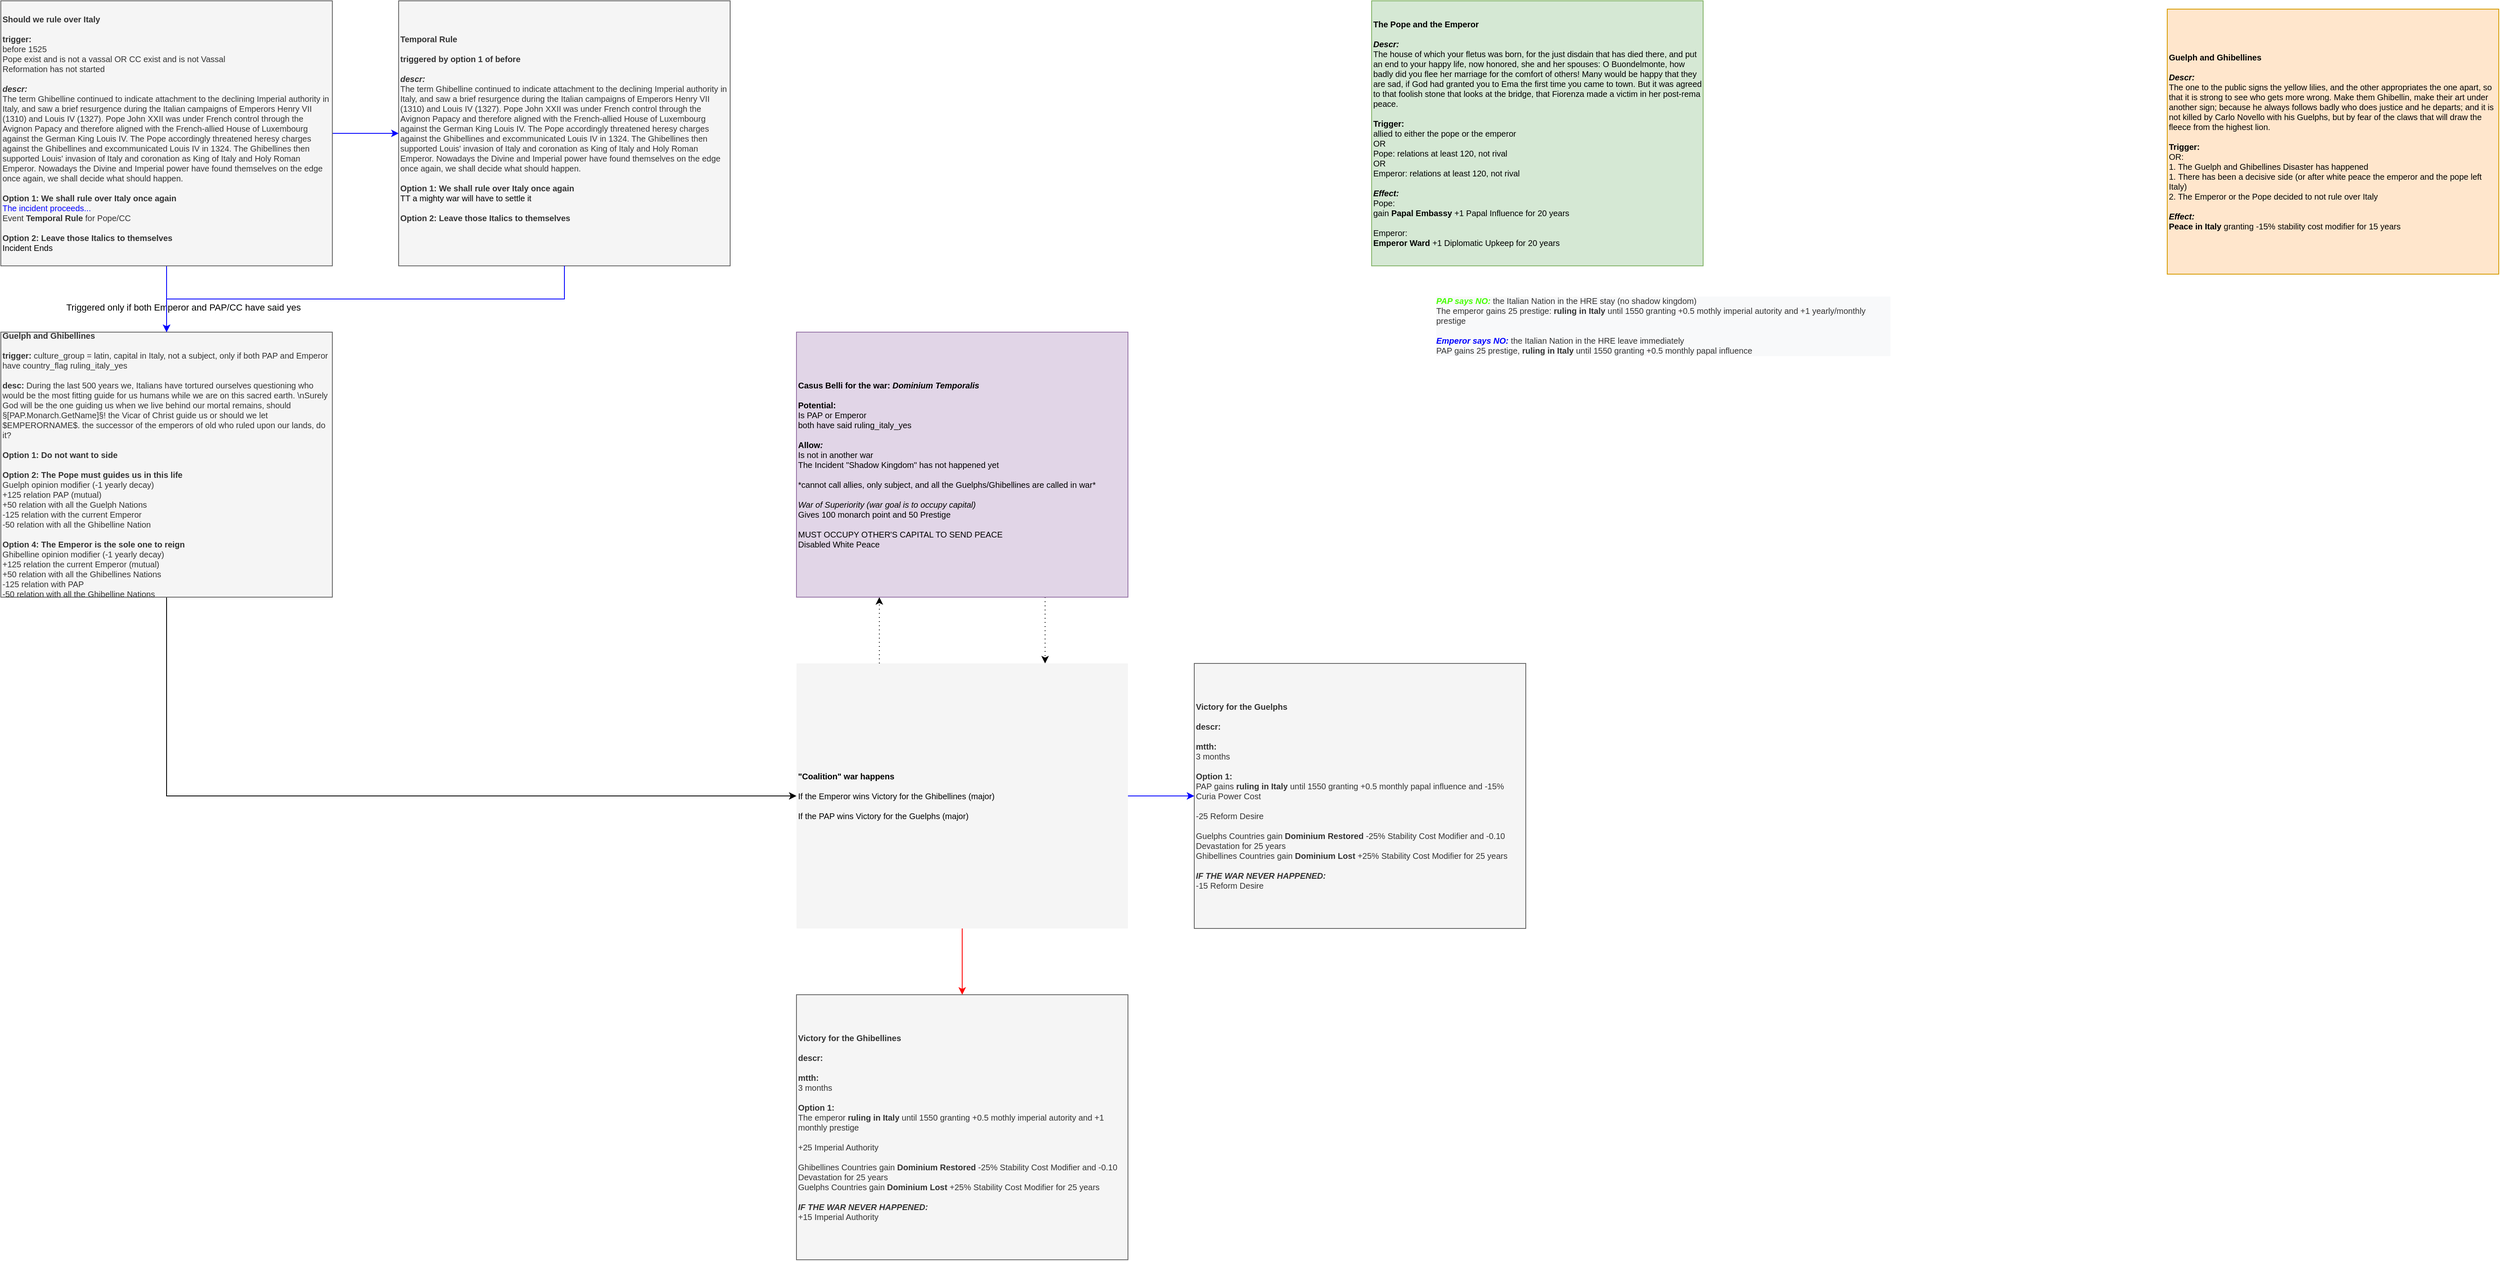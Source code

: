 <mxfile version="14.6.13" type="device"><diagram id="GiCRdOZstD21fFEkXeQj" name="Page-1"><mxGraphModel dx="1299" dy="470" grid="1" gridSize="10" guides="1" tooltips="1" connect="1" arrows="1" fold="1" page="1" pageScale="1" pageWidth="827" pageHeight="1169" math="0" shadow="0"><root><mxCell id="0"/><mxCell id="1" parent="0"/><mxCell id="Ac8Ay_xfms_fXiifTpjH-22" style="edgeStyle=orthogonalEdgeStyle;rounded=0;orthogonalLoop=1;jettySize=auto;html=1;exitX=0.5;exitY=1;exitDx=0;exitDy=0;entryX=0;entryY=0.5;entryDx=0;entryDy=0;" parent="1" source="Ac8Ay_xfms_fXiifTpjH-3" target="Ac8Ay_xfms_fXiifTpjH-18" edge="1"><mxGeometry relative="1" as="geometry"/></mxCell><mxCell id="Ac8Ay_xfms_fXiifTpjH-3" value="&lt;div style=&quot;font-size: 10px&quot; align=&quot;left&quot;&gt;&lt;b style=&quot;font-size: 10px&quot;&gt;Guelph and Ghibellines&lt;/b&gt;&lt;/div&gt;&lt;div style=&quot;font-size: 10px&quot; align=&quot;left&quot;&gt;&lt;br style=&quot;font-size: 10px&quot;&gt;&lt;/div&gt;&lt;div style=&quot;font-size: 10px&quot; align=&quot;left&quot;&gt;&lt;b style=&quot;font-size: 10px&quot;&gt;trigger:&lt;/b&gt;&amp;nbsp;culture_group = latin, capital in Italy, not a subject, only if both PAP and Emperor have country_flag&amp;nbsp;ruling_italy_yes&lt;/div&gt;&lt;div style=&quot;font-size: 10px&quot; align=&quot;left&quot;&gt;&lt;br style=&quot;font-size: 10px&quot;&gt;&lt;/div&gt;&lt;div style=&quot;font-size: 10px&quot; align=&quot;left&quot;&gt;&lt;b style=&quot;font-size: 10px&quot;&gt;desc:&lt;/b&gt;&amp;nbsp;During the last 500 years we, Italians have tortured ourselves questioning who would be the most fitting guide for us humans while we are on this sacred earth. \nSurely God will be the one guiding us when we live behind our mortal remains, should §[PAP.Monarch.GetName]§! the Vicar of Christ guide us or should we let $EMPERORNAME$. the successor of the emperors of old who ruled upon our lands, do it?&lt;/div&gt;&lt;div style=&quot;font-size: 10px&quot; align=&quot;left&quot;&gt;&lt;br style=&quot;font-size: 10px&quot;&gt;&lt;/div&gt;&lt;div style=&quot;font-size: 10px&quot; align=&quot;left&quot;&gt;&lt;b style=&quot;font-size: 10px&quot;&gt;Option 1: Do not want to side&lt;/b&gt;&lt;/div&gt;&lt;div style=&quot;font-size: 10px&quot; align=&quot;left&quot;&gt;&lt;br style=&quot;font-size: 10px&quot;&gt;&lt;/div&gt;&lt;div style=&quot;font-size: 10px&quot; align=&quot;left&quot;&gt;&lt;font style=&quot;font-size: 10px&quot;&gt;&lt;font style=&quot;font-size: 10px&quot;&gt;&lt;b style=&quot;font-size: 10px&quot;&gt;&lt;span style=&quot;font-size: 10px&quot;&gt;Option 2: The Pope must guides us in this life&lt;/span&gt;&lt;/b&gt;&lt;/font&gt;&lt;/font&gt;&lt;/div&gt;&lt;div style=&quot;font-size: 10px&quot; align=&quot;left&quot;&gt;&lt;span&gt;Guelph opinion modifier&lt;/span&gt;&lt;span&gt;&amp;nbsp;&lt;/span&gt;&lt;span&gt;(-1 yearly decay)&lt;/span&gt;&lt;br&gt;&lt;/div&gt;&lt;div style=&quot;font-size: 10px&quot; align=&quot;left&quot;&gt;&lt;div align=&quot;left&quot; style=&quot;font-size: 10px&quot;&gt;&lt;div align=&quot;left&quot;&gt;&lt;div align=&quot;left&quot;&gt;+125 relation PAP (mutual)&lt;/div&gt;&lt;div align=&quot;left&quot;&gt;+50 relation with all the Guelph Nations&lt;/div&gt;&lt;div align=&quot;left&quot;&gt;&lt;span&gt;-125 relation with the current Emperor&lt;/span&gt;&lt;br&gt;&lt;/div&gt;&lt;/div&gt;&lt;div align=&quot;left&quot;&gt;-50 relation with all the Ghibelline Nation&lt;/div&gt;&lt;div align=&quot;left&quot;&gt;&lt;br&gt;&lt;/div&gt;&lt;/div&gt;&lt;/div&gt;&lt;div style=&quot;font-size: 10px&quot; align=&quot;left&quot;&gt;&lt;div align=&quot;left&quot; style=&quot;font-size: 10px&quot;&gt;&lt;b style=&quot;font-size: 10px&quot;&gt;Option 4: The Emperor is the sole one to reign&lt;/b&gt;&lt;br style=&quot;font-size: 10px&quot;&gt;&lt;/div&gt;&lt;div align=&quot;left&quot; style=&quot;font-size: 10px&quot;&gt;&lt;div align=&quot;left&quot; style=&quot;font-size: 10px&quot;&gt;&lt;div align=&quot;left&quot;&gt;&lt;div align=&quot;left&quot;&gt;&lt;span&gt;Ghibelline opinion modifier (-1 yearly decay)&lt;/span&gt;&lt;br&gt;&lt;/div&gt;&lt;div align=&quot;left&quot;&gt;+125 relation the current Emperor (mutual)&lt;/div&gt;&lt;div align=&quot;left&quot;&gt;+50 relation with all the Ghibellines Nations&lt;/div&gt;&lt;div align=&quot;left&quot;&gt;&lt;span&gt;-125 relation with PAP&lt;/span&gt;&lt;br&gt;&lt;/div&gt;&lt;/div&gt;&lt;div align=&quot;left&quot;&gt;-50 relation with all the Ghibelline Nations&lt;/div&gt;&lt;/div&gt;&lt;/div&gt;&lt;/div&gt;" style="rounded=0;whiteSpace=wrap;html=1;align=left;fontSize=10;fillColor=#f5f5f5;strokeColor=#666666;fontColor=#333333;" parent="1" vertex="1"><mxGeometry y="400" width="400" height="320" as="geometry"/></mxCell><mxCell id="5OZqyBcgOSqMXqqyXtbo-2" style="edgeStyle=orthogonalEdgeStyle;rounded=0;orthogonalLoop=1;jettySize=auto;html=1;exitX=0.5;exitY=1;exitDx=0;exitDy=0;strokeColor=#0000FF;" edge="1" parent="1" source="Ac8Ay_xfms_fXiifTpjH-7" target="Ac8Ay_xfms_fXiifTpjH-3"><mxGeometry relative="1" as="geometry"/></mxCell><mxCell id="5OZqyBcgOSqMXqqyXtbo-5" value="Triggered only if both Emperor and PAP/CC have said yes" style="edgeLabel;html=1;align=center;verticalAlign=middle;resizable=0;points=[];" vertex="1" connectable="0" parent="5OZqyBcgOSqMXqqyXtbo-2"><mxGeometry x="-0.225" y="2" relative="1" as="geometry"><mxPoint x="18" y="19" as="offset"/></mxGeometry></mxCell><mxCell id="5OZqyBcgOSqMXqqyXtbo-10" style="edgeStyle=orthogonalEdgeStyle;rounded=0;orthogonalLoop=1;jettySize=auto;html=1;exitX=1;exitY=0.5;exitDx=0;exitDy=0;strokeColor=#0000FF;" edge="1" parent="1" source="Ac8Ay_xfms_fXiifTpjH-7" target="5OZqyBcgOSqMXqqyXtbo-6"><mxGeometry relative="1" as="geometry"/></mxCell><mxCell id="Ac8Ay_xfms_fXiifTpjH-7" value="&lt;div style=&quot;font-size: 10px&quot; align=&quot;left&quot;&gt;&lt;b style=&quot;font-size: 10px&quot;&gt;Should we rule over Italy&lt;/b&gt;&lt;/div&gt;&lt;div style=&quot;font-size: 10px&quot; align=&quot;left&quot;&gt;&lt;br style=&quot;font-size: 10px&quot;&gt;&lt;/div&gt;&lt;div style=&quot;font-size: 10px&quot; align=&quot;left&quot;&gt;&lt;b style=&quot;font-size: 10px&quot;&gt;trigger:&lt;/b&gt;&lt;/div&gt;&lt;div style=&quot;font-size: 10px&quot; align=&quot;left&quot;&gt;before 1525&lt;/div&gt;&lt;div style=&quot;font-size: 10px&quot; align=&quot;left&quot;&gt;Pope exist and is not a vassal OR CC exist and is not Vassal&lt;/div&gt;&lt;div style=&quot;font-size: 10px&quot; align=&quot;left&quot;&gt;Reformation has not started&lt;/div&gt;&lt;div align=&quot;left&quot; style=&quot;font-size: 10px&quot;&gt;&lt;br style=&quot;font-size: 10px&quot;&gt;&lt;/div&gt;&lt;div align=&quot;left&quot; style=&quot;font-size: 10px&quot;&gt;&lt;b style=&quot;font-size: 10px&quot;&gt;&lt;i style=&quot;font-size: 10px&quot;&gt;descr:&lt;/i&gt;&lt;/b&gt;&lt;/div&gt;&lt;div align=&quot;left&quot; style=&quot;font-size: 10px&quot;&gt;&lt;div align=&quot;left&quot; style=&quot;font-size: 10px&quot;&gt;The term Ghibelline continued to indicate attachment to the declining Imperial authority in Italy, and saw a brief resurgence during the Italian campaigns of Emperors Henry VII (1310) and Louis IV (1327).&amp;nbsp;&lt;span style=&quot;font-size: 10px&quot;&gt;Pope John XXII was under French control through the Avignon Papacy and therefore aligned with the French-allied House of Luxembourg against the German King Louis IV. The Pope accordingly threatened heresy charges against the Ghibellines and excommunicated Louis IV in 1324. The Ghibellines then supported Louis' invasion of Italy and coronation as King of Italy and Holy Roman Emperor. Nowadays the Divine and Imperial power have found themselves on the edge once again, we shall decide what should happen.&lt;/span&gt;&lt;/div&gt;&lt;/div&gt;&lt;div align=&quot;left&quot; style=&quot;font-size: 10px&quot;&gt;&lt;br style=&quot;font-size: 10px&quot;&gt;&lt;/div&gt;&lt;div style=&quot;font-size: 10px&quot; align=&quot;left&quot;&gt;&lt;/div&gt;&lt;b style=&quot;font-size: 10px&quot;&gt;Option 1: We shall rule over Italy once again&lt;/b&gt;&lt;br style=&quot;font-size: 10px&quot;&gt;&lt;div style=&quot;font-size: 10px&quot; align=&quot;left&quot;&gt;&lt;font color=&quot;#0000ff&quot;&gt;The incident proceeds...&lt;/font&gt;&lt;/div&gt;&lt;div style=&quot;font-size: 10px&quot; align=&quot;left&quot;&gt;Event &lt;b&gt;Temporal Rule&lt;/b&gt;&amp;nbsp;for Pope/CC&lt;/div&gt;&lt;div style=&quot;font-size: 10px&quot; align=&quot;left&quot;&gt;&lt;br style=&quot;font-size: 10px&quot;&gt;&lt;/div&gt;&lt;div style=&quot;font-size: 10px&quot; align=&quot;left&quot;&gt;&lt;b style=&quot;font-size: 10px&quot;&gt;Option 2: Leave those Italics to themselves&lt;/b&gt;&lt;br style=&quot;font-size: 10px&quot;&gt;&lt;/div&gt;&lt;div align=&quot;left&quot; style=&quot;font-size: 10px&quot;&gt;&lt;div align=&quot;left&quot; style=&quot;font-size: 10px&quot;&gt;&lt;font color=&quot;#000000&quot;&gt;Incident Ends&lt;/font&gt;&lt;/div&gt;&lt;/div&gt;" style="rounded=0;whiteSpace=wrap;html=1;align=left;fontSize=10;fillColor=#f5f5f5;strokeColor=#666666;fontColor=#333333;" parent="1" vertex="1"><mxGeometry width="400" height="320" as="geometry"/></mxCell><mxCell id="Ac8Ay_xfms_fXiifTpjH-13" value="&lt;div style=&quot;font-size: 10px&quot; align=&quot;left&quot;&gt;&lt;b style=&quot;font-size: 10px&quot;&gt;Victory for the Guelphs&lt;/b&gt;&lt;/div&gt;&lt;div style=&quot;font-size: 10px&quot; align=&quot;left&quot;&gt;&lt;b style=&quot;font-size: 10px&quot;&gt;&lt;br&gt;&lt;/b&gt;&lt;/div&gt;&lt;div style=&quot;font-size: 10px&quot; align=&quot;left&quot;&gt;&lt;b style=&quot;font-size: 10px&quot;&gt;descr:&lt;/b&gt;&lt;/div&gt;&lt;div style=&quot;font-size: 10px&quot; align=&quot;left&quot;&gt;&lt;br style=&quot;font-size: 10px&quot;&gt;&lt;/div&gt;&lt;div style=&quot;font-size: 10px&quot; align=&quot;left&quot;&gt;&lt;b style=&quot;font-size: 10px&quot;&gt;mtth:&lt;/b&gt;&lt;/div&gt;&lt;div style=&quot;font-size: 10px&quot; align=&quot;left&quot;&gt;3 months&lt;/div&gt;&lt;div style=&quot;font-size: 10px&quot; align=&quot;left&quot;&gt;&lt;br style=&quot;font-size: 10px&quot;&gt;&lt;/div&gt;&lt;div style=&quot;font-size: 10px&quot; align=&quot;left&quot;&gt;&lt;font style=&quot;font-size: 10px&quot;&gt;&lt;font style=&quot;font-size: 10px&quot;&gt;&lt;b style=&quot;font-size: 10px&quot;&gt;&lt;span style=&quot;font-size: 10px&quot;&gt;Option 1:&lt;/span&gt;&lt;/b&gt;&lt;/font&gt;&lt;/font&gt;&lt;/div&gt;&lt;div style=&quot;font-size: 10px&quot; align=&quot;left&quot;&gt;&lt;div align=&quot;left&quot; style=&quot;font-size: 10px&quot;&gt;&lt;div align=&quot;left&quot; style=&quot;font-size: 10px&quot;&gt;PAP gains &lt;b style=&quot;font-size: 10px&quot;&gt;ruling in Italy&lt;/b&gt;&amp;nbsp;until 1550 granting +0.5 monthly papal influence and -15% Curia Power Cost&lt;/div&gt;&lt;div align=&quot;left&quot; style=&quot;font-size: 10px&quot;&gt;&lt;br&gt;&lt;/div&gt;&lt;div align=&quot;left&quot; style=&quot;font-size: 10px&quot;&gt;-25 Reform Desire&lt;/div&gt;&lt;div align=&quot;left&quot; style=&quot;font-size: 10px&quot;&gt;&lt;br&gt;&lt;/div&gt;&lt;div align=&quot;left&quot; style=&quot;font-size: 10px&quot;&gt;&lt;div align=&quot;left&quot;&gt;Guelphs Countries gain&amp;nbsp;&lt;b&gt;Dominium Restored&lt;/b&gt;&amp;nbsp;-25% Stability Cost Modifier and -0.10 Devastation for 25 years&lt;/div&gt;&lt;div align=&quot;left&quot;&gt;Ghibellines Countries gain&amp;nbsp;&lt;b&gt;Dominium Lost&lt;/b&gt;&amp;nbsp;+25% Stability Cost Modifier for 25 years&lt;/div&gt;&lt;/div&gt;&lt;div align=&quot;left&quot; style=&quot;font-size: 10px&quot;&gt;&lt;div align=&quot;left&quot;&gt;&lt;br&gt;&lt;/div&gt;&lt;div align=&quot;left&quot;&gt;&lt;b&gt;&lt;i&gt;IF THE WAR NEVER HAPPENED:&lt;/i&gt;&lt;/b&gt;&lt;/div&gt;&lt;div align=&quot;left&quot;&gt;-15 Reform Desire&lt;/div&gt;&lt;/div&gt;&lt;/div&gt;&lt;/div&gt;" style="rounded=0;whiteSpace=wrap;html=1;align=left;fontSize=10;fillColor=#f5f5f5;strokeColor=#666666;fontColor=#333333;" parent="1" vertex="1"><mxGeometry x="1440" y="800" width="400" height="320" as="geometry"/></mxCell><mxCell id="Ac8Ay_xfms_fXiifTpjH-15" style="edgeStyle=orthogonalEdgeStyle;rounded=1;orthogonalLoop=1;jettySize=auto;html=1;exitX=0.5;exitY=1;exitDx=0;exitDy=0;strokeWidth=1;strokeColor=#FF0000;" parent="1" source="Ac8Ay_xfms_fXiifTpjH-18" target="Ac8Ay_xfms_fXiifTpjH-20" edge="1"><mxGeometry relative="1" as="geometry"/></mxCell><mxCell id="Ac8Ay_xfms_fXiifTpjH-16" style="edgeStyle=orthogonalEdgeStyle;rounded=1;orthogonalLoop=1;jettySize=auto;html=1;exitX=1;exitY=0.5;exitDx=0;exitDy=0;strokeColor=#0000FF;strokeWidth=1;" parent="1" source="Ac8Ay_xfms_fXiifTpjH-18" target="Ac8Ay_xfms_fXiifTpjH-13" edge="1"><mxGeometry relative="1" as="geometry"/></mxCell><mxCell id="5OZqyBcgOSqMXqqyXtbo-11" style="edgeStyle=orthogonalEdgeStyle;rounded=0;orthogonalLoop=1;jettySize=auto;html=1;exitX=0.25;exitY=0;exitDx=0;exitDy=0;entryX=0.25;entryY=1;entryDx=0;entryDy=0;dashed=1;dashPattern=1 4;" edge="1" parent="1" source="Ac8Ay_xfms_fXiifTpjH-18" target="Ac8Ay_xfms_fXiifTpjH-21"><mxGeometry relative="1" as="geometry"/></mxCell><mxCell id="Ac8Ay_xfms_fXiifTpjH-18" value="&lt;div style=&quot;font-size: 10px&quot; align=&quot;left&quot;&gt;&lt;div align=&quot;left&quot; style=&quot;font-size: 10px&quot;&gt;&lt;b style=&quot;font-size: 10px&quot;&gt;&quot;Coalition&quot; war happens&lt;/b&gt;&lt;/div&gt;&lt;div align=&quot;left&quot; style=&quot;font-size: 10px&quot;&gt;&lt;br style=&quot;font-size: 10px&quot;&gt;&lt;/div&gt;&lt;div align=&quot;left&quot; style=&quot;font-size: 10px&quot;&gt;&lt;font style=&quot;font-size: 10px&quot;&gt;If the Emperor wins&lt;/font&gt;&amp;nbsp;Victory for the Ghibellines (major)&lt;/div&gt;&lt;div align=&quot;left&quot; style=&quot;font-size: 10px&quot;&gt;&lt;b style=&quot;font-size: 10px&quot;&gt;&lt;i style=&quot;font-size: 10px&quot;&gt;&lt;br style=&quot;font-size: 10px&quot;&gt;&lt;/i&gt;&lt;/b&gt;&lt;/div&gt;&lt;div align=&quot;left&quot; style=&quot;font-size: 10px&quot;&gt;&lt;font style=&quot;font-size: 10px&quot;&gt;If the PAP wins&lt;/font&gt; Victory for the Guelphs (major)&lt;/div&gt;&lt;/div&gt;" style="rounded=0;whiteSpace=wrap;html=1;align=left;fontSize=10;fillColor=#f5f5f5;strokeColor=none;" parent="1" vertex="1"><mxGeometry x="960" y="800" width="400" height="320" as="geometry"/></mxCell><mxCell id="Ac8Ay_xfms_fXiifTpjH-20" value="&lt;div style=&quot;font-size: 10px&quot; align=&quot;left&quot;&gt;&lt;b style=&quot;font-size: 10px&quot;&gt;Victory for the Ghibellines&lt;/b&gt;&lt;/div&gt;&lt;div style=&quot;font-size: 10px&quot; align=&quot;left&quot;&gt;&lt;b style=&quot;font-size: 10px&quot;&gt;&lt;br&gt;&lt;/b&gt;&lt;/div&gt;&lt;div style=&quot;font-size: 10px&quot; align=&quot;left&quot;&gt;&lt;b style=&quot;font-size: 10px&quot;&gt;descr:&lt;/b&gt;&lt;/div&gt;&lt;div style=&quot;font-size: 10px&quot; align=&quot;left&quot;&gt;&lt;br style=&quot;font-size: 10px&quot;&gt;&lt;/div&gt;&lt;div style=&quot;font-size: 10px&quot; align=&quot;left&quot;&gt;&lt;b style=&quot;font-size: 10px&quot;&gt;mtth:&lt;/b&gt;&lt;/div&gt;&lt;div style=&quot;font-size: 10px&quot; align=&quot;left&quot;&gt;3 months&lt;/div&gt;&lt;div style=&quot;font-size: 10px&quot; align=&quot;left&quot;&gt;&lt;br style=&quot;font-size: 10px&quot;&gt;&lt;/div&gt;&lt;div style=&quot;font-size: 10px&quot; align=&quot;left&quot;&gt;&lt;font style=&quot;font-size: 10px&quot;&gt;&lt;font style=&quot;font-size: 10px&quot;&gt;&lt;b style=&quot;font-size: 10px&quot;&gt;&lt;span style=&quot;font-size: 10px&quot;&gt;Option 1:&lt;/span&gt;&lt;/b&gt;&lt;/font&gt;&lt;/font&gt;&lt;/div&gt;&lt;div style=&quot;font-size: 10px&quot; align=&quot;left&quot;&gt;&lt;span style=&quot;font-size: 10px&quot;&gt;The emperor &lt;/span&gt;&lt;b style=&quot;font-size: 10px&quot;&gt;ruling in Italy&lt;/b&gt;&lt;span style=&quot;font-size: 10px&quot;&gt;&amp;nbsp;until 1550 granting +0.5 mothly imperial autority and +1 monthly prestige&lt;/span&gt;&lt;br style=&quot;font-size: 10px&quot;&gt;&lt;/div&gt;&lt;div style=&quot;font-size: 10px&quot; align=&quot;left&quot;&gt;&lt;span style=&quot;font-size: 10px&quot;&gt;&lt;br&gt;&lt;/span&gt;&lt;/div&gt;&lt;div style=&quot;font-size: 10px&quot; align=&quot;left&quot;&gt;&lt;span style=&quot;font-size: 10px&quot;&gt;+25 Imperial Authority&lt;/span&gt;&lt;/div&gt;&lt;div style=&quot;font-size: 10px&quot; align=&quot;left&quot;&gt;&lt;span style=&quot;font-size: 10px&quot;&gt;&lt;br&gt;&lt;/span&gt;&lt;/div&gt;&lt;div style=&quot;font-size: 10px&quot; align=&quot;left&quot;&gt;&lt;div align=&quot;left&quot;&gt;Ghibellines Countries gain&amp;nbsp;&lt;b&gt;Dominium Restored&lt;/b&gt;&amp;nbsp;-25% Stability Cost Modifier and -0.10 Devastation for 25 years&lt;/div&gt;&lt;div align=&quot;left&quot;&gt;Guelphs Countries gain&amp;nbsp;&lt;b&gt;Dominium Lost&lt;/b&gt;&amp;nbsp;+25% Stability Cost Modifier for 25 years&lt;/div&gt;&lt;div align=&quot;left&quot;&gt;&lt;br&gt;&lt;/div&gt;&lt;div align=&quot;left&quot;&gt;&lt;div align=&quot;left&quot;&gt;&lt;b&gt;&lt;i&gt;IF THE WAR NEVER HAPPENED:&lt;/i&gt;&lt;/b&gt;&lt;/div&gt;&lt;div align=&quot;left&quot;&gt;+15 Imperial Authority&lt;/div&gt;&lt;/div&gt;&lt;/div&gt;" style="rounded=0;whiteSpace=wrap;html=1;align=left;fontSize=10;fillColor=#f5f5f5;strokeColor=#666666;fontColor=#333333;" parent="1" vertex="1"><mxGeometry x="960" y="1200" width="400" height="320" as="geometry"/></mxCell><mxCell id="5OZqyBcgOSqMXqqyXtbo-4" style="edgeStyle=orthogonalEdgeStyle;rounded=0;orthogonalLoop=1;jettySize=auto;html=1;exitX=0.75;exitY=1;exitDx=0;exitDy=0;entryX=0.75;entryY=0;entryDx=0;entryDy=0;dashed=1;dashPattern=1 4;strokeColor=#000000;" edge="1" parent="1" source="Ac8Ay_xfms_fXiifTpjH-21" target="Ac8Ay_xfms_fXiifTpjH-18"><mxGeometry relative="1" as="geometry"/></mxCell><mxCell id="Ac8Ay_xfms_fXiifTpjH-21" value="&lt;div style=&quot;font-size: 10px&quot; align=&quot;left&quot;&gt;&lt;b style=&quot;font-size: 10px&quot;&gt;Casus Belli for the war: &lt;/b&gt;&lt;span style=&quot;font-size: 10px&quot;&gt;&lt;i&gt;&lt;b&gt;Dominium Temporalis&lt;/b&gt;&lt;/i&gt;&lt;/span&gt;&lt;/div&gt;&lt;div style=&quot;font-size: 10px&quot; align=&quot;left&quot;&gt;&lt;br style=&quot;font-size: 10px&quot;&gt;&lt;/div&gt;&lt;div style=&quot;font-size: 10px&quot; align=&quot;left&quot;&gt;&lt;b&gt;Potential:&lt;/b&gt;&lt;/div&gt;&lt;div style=&quot;font-size: 10px&quot; align=&quot;left&quot;&gt;Is PAP or Emperor&lt;/div&gt;&lt;div style=&quot;font-size: 10px&quot; align=&quot;left&quot;&gt;both have said ruling_italy_yes&lt;/div&gt;&lt;div align=&quot;left&quot; style=&quot;font-size: 10px&quot;&gt;&lt;br style=&quot;font-size: 10px&quot;&gt;&lt;/div&gt;&lt;div align=&quot;left&quot; style=&quot;font-size: 10px&quot;&gt;&lt;b style=&quot;font-size: 10px&quot;&gt;&lt;span style=&quot;font-size: 10px&quot;&gt;Allow&lt;i&gt;:&lt;/i&gt;&lt;/span&gt;&lt;/b&gt;&lt;/div&gt;&lt;div align=&quot;left&quot; style=&quot;font-size: 10px&quot;&gt;&lt;div align=&quot;left&quot; style=&quot;font-size: 10px&quot;&gt;Is not in another war&lt;/div&gt;&lt;div align=&quot;left&quot; style=&quot;font-size: 10px&quot;&gt;The Incident &quot;Shadow Kingdom&quot; has not happened yet&lt;/div&gt;&lt;div align=&quot;left&quot; style=&quot;font-size: 10px&quot;&gt;&lt;br&gt;&lt;/div&gt;&lt;div align=&quot;left&quot; style=&quot;font-size: 10px&quot;&gt;*cannot call allies, only subject, and all the Guelphs/Ghibellines are called in war*&lt;/div&gt;&lt;/div&gt;&lt;div align=&quot;left&quot; style=&quot;font-size: 10px&quot;&gt;&lt;br style=&quot;font-size: 10px&quot;&gt;&lt;/div&gt;&lt;div style=&quot;font-size: 10px&quot; align=&quot;left&quot;&gt;&lt;/div&gt;&lt;i&gt;War of Superiority (war goal is to occupy capital)&lt;br&gt;&lt;/i&gt;Gives 100 monarch point and 50 Prestige&lt;br&gt;&lt;br&gt;MUST OCCUPY OTHER'S CAPITAL TO SEND PEACE&lt;br&gt;Disabled White Peace" style="rounded=0;whiteSpace=wrap;html=1;align=left;fontSize=10;fillColor=#e1d5e7;strokeColor=#9673a6;" parent="1" vertex="1"><mxGeometry x="960" y="400" width="400" height="320" as="geometry"/></mxCell><mxCell id="awBgZ8N4Bwu2Rv3c_MSA-1" value="&lt;div style=&quot;font-size: 10px&quot; align=&quot;left&quot;&gt;&lt;b style=&quot;font-size: 10px&quot;&gt;Guelph and Ghibellines&lt;/b&gt;&lt;/div&gt;&lt;div style=&quot;font-size: 10px&quot; align=&quot;left&quot;&gt;&lt;b style=&quot;font-size: 10px&quot;&gt;&lt;br&gt;&lt;/b&gt;&lt;/div&gt;&lt;div style=&quot;font-size: 10px&quot; align=&quot;left&quot;&gt;&lt;div align=&quot;left&quot;&gt;&lt;b&gt;&lt;i&gt;Descr:&lt;/i&gt;&lt;/b&gt;&lt;/div&gt;&lt;div align=&quot;left&quot;&gt;The one to the public signs the yellow lilies, and the other appropriates the one apart, so that it is strong to see who gets more wrong. Make them Ghibellin, make their art under another sign; because he always follows badly who does justice and he departs; and it is not killed by Carlo Novello with his Guelphs, but by fear of the claws that will draw the fleece from the highest lion.&lt;br&gt;&lt;/div&gt;&lt;/div&gt;&lt;div style=&quot;font-size: 10px&quot; align=&quot;left&quot;&gt;&lt;br style=&quot;font-size: 10px&quot;&gt;&lt;/div&gt;&lt;div style=&quot;font-size: 10px&quot; align=&quot;left&quot;&gt;&lt;b style=&quot;font-size: 10px&quot;&gt;Trigger:&lt;/b&gt;&lt;/div&gt;&lt;div style=&quot;font-size: 10px&quot; align=&quot;left&quot;&gt;OR:&lt;br&gt;1. The Guelph and Ghibellines Disaster has happened&lt;/div&gt;&lt;div style=&quot;font-size: 10px&quot; align=&quot;left&quot;&gt;1.&amp;nbsp;There has been a decisive side (or after white peace the emperor and the pope left Italy)&lt;/div&gt;&lt;div style=&quot;font-size: 10px&quot; align=&quot;left&quot;&gt;2. The Emperor or the Pope decided to not rule over Italy&lt;/div&gt;&lt;div style=&quot;font-size: 10px&quot; align=&quot;left&quot;&gt;&lt;br style=&quot;font-size: 10px&quot;&gt;&lt;/div&gt;&lt;div style=&quot;font-size: 10px&quot; align=&quot;left&quot;&gt;&lt;font style=&quot;font-size: 10px&quot;&gt;&lt;font style=&quot;font-size: 10px&quot;&gt;&lt;b style=&quot;font-size: 10px&quot;&gt;&lt;i style=&quot;font-size: 10px&quot;&gt;Effect:&lt;/i&gt;&lt;/b&gt;&lt;/font&gt;&lt;/font&gt;&lt;/div&gt;&lt;div style=&quot;font-size: 10px&quot; align=&quot;left&quot;&gt;&lt;b&gt;Peace in Italy&lt;/b&gt;&amp;nbsp;granting -15% stability cost modifier for 15 years&lt;/div&gt;" style="rounded=0;whiteSpace=wrap;html=1;align=left;fontSize=10;fillColor=#ffe6cc;strokeColor=#d79b00;fontColor=#000000;" parent="1" vertex="1"><mxGeometry x="2614" y="10" width="400" height="320" as="geometry"/></mxCell><mxCell id="awBgZ8N4Bwu2Rv3c_MSA-2" value="&lt;div style=&quot;font-size: 10px&quot; align=&quot;left&quot;&gt;&lt;b style=&quot;font-size: 10px&quot;&gt;The Pope and the Emperor&lt;/b&gt;&lt;/div&gt;&lt;div style=&quot;font-size: 10px&quot; align=&quot;left&quot;&gt;&lt;b style=&quot;font-size: 10px&quot;&gt;&lt;br&gt;&lt;/b&gt;&lt;/div&gt;&lt;div style=&quot;font-size: 10px&quot; align=&quot;left&quot;&gt;&lt;div align=&quot;left&quot;&gt;&lt;b&gt;&lt;i&gt;Descr:&lt;/i&gt;&lt;/b&gt;&lt;/div&gt;&lt;div align=&quot;left&quot;&gt;&lt;span class=&quot;VIiyi&quot; lang=&quot;en&quot;&gt;&lt;span class=&quot;JLqJ4b ChMk0b&quot;&gt;&lt;span&gt;The house of which your fletus was born, for the just disdain that has died there, and put an end to your happy life, now honored, she and her spouses: O Buondelmonte, how badly did you flee her marriage for the comfort of others!&lt;/span&gt;&lt;/span&gt; &lt;span class=&quot;JLqJ4b ChMk0b&quot;&gt;&lt;span&gt;Many would be happy that they are sad, if God had granted you to Ema the first time you came to town.&lt;/span&gt;&lt;/span&gt; &lt;span class=&quot;JLqJ4b ChMk0b&quot;&gt;&lt;span&gt;But it was agreed to that foolish stone that looks at the bridge, that Fiorenza made a victim in her post-rema peace.&lt;/span&gt;&lt;/span&gt;&lt;/span&gt;&lt;br&gt;&lt;/div&gt;&lt;/div&gt;&lt;div style=&quot;font-size: 10px&quot; align=&quot;left&quot;&gt;&lt;br style=&quot;font-size: 10px&quot;&gt;&lt;/div&gt;&lt;div style=&quot;font-size: 10px&quot; align=&quot;left&quot;&gt;&lt;b style=&quot;font-size: 10px&quot;&gt;Trigger:&lt;/b&gt;&lt;/div&gt;&lt;div style=&quot;font-size: 10px&quot; align=&quot;left&quot;&gt;allied to either the pope or the emperor&lt;/div&gt;&lt;div style=&quot;font-size: 10px&quot; align=&quot;left&quot;&gt;&lt;span&gt;OR&lt;/span&gt;&lt;br&gt;&lt;/div&gt;&lt;div style=&quot;font-size: 10px&quot; align=&quot;left&quot;&gt;&lt;span&gt;Pope:&amp;nbsp;&lt;/span&gt;&lt;span&gt;relations at least 120,&amp;nbsp;&lt;/span&gt;&lt;span&gt;not rival&lt;/span&gt;&lt;/div&gt;&lt;div style=&quot;font-size: 10px&quot; align=&quot;left&quot;&gt;&lt;span&gt;OR&lt;/span&gt;&lt;br&gt;&lt;/div&gt;&lt;div style=&quot;font-size: 10px&quot; align=&quot;left&quot;&gt;&lt;span&gt;Emperor:&amp;nbsp;&lt;/span&gt;&lt;span&gt;relations at least 120,&amp;nbsp;&lt;/span&gt;&lt;span&gt;not rival&lt;/span&gt;&lt;/div&gt;&lt;div style=&quot;font-size: 10px&quot; align=&quot;left&quot;&gt;&lt;br style=&quot;font-size: 10px&quot;&gt;&lt;/div&gt;&lt;div style=&quot;font-size: 10px&quot; align=&quot;left&quot;&gt;&lt;font style=&quot;font-size: 10px&quot;&gt;&lt;font style=&quot;font-size: 10px&quot;&gt;&lt;b style=&quot;font-size: 10px&quot;&gt;&lt;i style=&quot;font-size: 10px&quot;&gt;Effect:&lt;/i&gt;&lt;/b&gt;&lt;/font&gt;&lt;/font&gt;&lt;/div&gt;&lt;div style=&quot;font-size: 10px&quot; align=&quot;left&quot;&gt;Pope:&lt;/div&gt;&lt;div style=&quot;font-size: 10px&quot; align=&quot;left&quot;&gt;&lt;span&gt;gain &lt;/span&gt;&lt;b&gt;Papal Embassy&lt;/b&gt;&lt;span&gt;&amp;nbsp;+1 Papal Influence for 20 years&lt;/span&gt;&lt;br&gt;&lt;/div&gt;&lt;div style=&quot;font-size: 10px&quot; align=&quot;left&quot;&gt;&lt;br&gt;&lt;/div&gt;&lt;div style=&quot;font-size: 10px&quot; align=&quot;left&quot;&gt;Emperor:&amp;nbsp;&lt;/div&gt;&lt;div style=&quot;font-size: 10px&quot; align=&quot;left&quot;&gt;&lt;b&gt;Emperor Ward &lt;/b&gt;+1 Diplomatic Upkeep for 20 years&lt;/div&gt;" style="rounded=0;whiteSpace=wrap;html=1;align=left;fontSize=10;fillColor=#d5e8d4;strokeColor=#82b366;fontColor=#000000;" parent="1" vertex="1"><mxGeometry x="1654" width="400" height="320" as="geometry"/></mxCell><mxCell id="5OZqyBcgOSqMXqqyXtbo-1" value="&lt;div align=&quot;left&quot; style=&quot;color: rgb(51, 51, 51); font-family: helvetica; font-size: 10px; font-style: normal; font-weight: 400; letter-spacing: normal; text-align: -webkit-left; text-indent: 0px; text-transform: none; word-spacing: 0px; background-color: rgb(248, 249, 250);&quot;&gt;&lt;b style=&quot;font-size: 10px&quot;&gt;&lt;i style=&quot;font-size: 10px&quot;&gt;&lt;font color=&quot;#44ff00&quot; style=&quot;font-size: 10px&quot;&gt;PAP says NO:&lt;/font&gt;&lt;/i&gt;&lt;/b&gt;&amp;nbsp;the Italian Nation in the HRE stay (no shadow kingdom)&lt;/div&gt;&lt;div align=&quot;left&quot; style=&quot;color: rgb(51, 51, 51); font-family: helvetica; font-size: 10px; font-style: normal; font-weight: 400; letter-spacing: normal; text-align: -webkit-left; text-indent: 0px; text-transform: none; word-spacing: 0px; background-color: rgb(248, 249, 250);&quot;&gt;The emperor gains 25 prestige:&lt;span&gt;&amp;nbsp;&lt;/span&gt;&lt;b style=&quot;font-size: 10px&quot;&gt;ruling in Italy&lt;/b&gt;&lt;span&gt;&amp;nbsp;&lt;/span&gt;until 1550 granting +0.5 mothly imperial autority and +1 yearly/monthly prestige&lt;/div&gt;&lt;div align=&quot;left&quot; style=&quot;color: rgb(51, 51, 51); font-family: helvetica; font-size: 10px; font-style: normal; font-weight: 400; letter-spacing: normal; text-align: -webkit-left; text-indent: 0px; text-transform: none; word-spacing: 0px; background-color: rgb(248, 249, 250);&quot;&gt;&lt;br style=&quot;font-size: 10px&quot;&gt;&lt;/div&gt;&lt;div align=&quot;left&quot; style=&quot;color: rgb(51, 51, 51); font-family: helvetica; font-size: 10px; font-style: normal; font-weight: 400; letter-spacing: normal; text-align: -webkit-left; text-indent: 0px; text-transform: none; word-spacing: 0px; background-color: rgb(248, 249, 250);&quot;&gt;&lt;b style=&quot;font-style: italic ; font-size: 10px&quot;&gt;&lt;font color=&quot;#0000ff&quot; style=&quot;font-size: 10px&quot;&gt;Emperor says NO:&lt;/font&gt;&lt;/b&gt;&lt;span style=&quot;font-size: 10px&quot;&gt;&lt;span&gt;&amp;nbsp;&lt;/span&gt;the Italian Nation in the HRE leave immediately&lt;/span&gt;&lt;br style=&quot;font-size: 10px&quot;&gt;&lt;/div&gt;&lt;div align=&quot;left&quot; style=&quot;color: rgb(51, 51, 51); font-family: helvetica; font-size: 10px; font-style: normal; font-weight: 400; letter-spacing: normal; text-align: -webkit-left; text-indent: 0px; text-transform: none; word-spacing: 0px; background-color: rgb(248, 249, 250);&quot;&gt;PAP gains 25 prestige,&lt;span&gt;&amp;nbsp;&lt;/span&gt;&lt;b style=&quot;font-size: 10px&quot;&gt;ruling in Italy&lt;/b&gt;&amp;nbsp;until 1550 granting +0.5 monthly papal influence&lt;/div&gt;" style="text;whiteSpace=wrap;html=1;" vertex="1" parent="1"><mxGeometry x="1730" y="350" width="550" height="100" as="geometry"/></mxCell><mxCell id="5OZqyBcgOSqMXqqyXtbo-6" value="&lt;div style=&quot;font-size: 10px&quot; align=&quot;left&quot;&gt;&lt;b style=&quot;font-size: 10px&quot;&gt;Temporal Rule&lt;/b&gt;&lt;/div&gt;&lt;div style=&quot;font-size: 10px&quot; align=&quot;left&quot;&gt;&lt;br style=&quot;font-size: 10px&quot;&gt;&lt;/div&gt;&lt;div style=&quot;font-size: 10px&quot; align=&quot;left&quot;&gt;&lt;b&gt;triggered by option 1 of before&lt;/b&gt;&lt;/div&gt;&lt;div align=&quot;left&quot; style=&quot;font-size: 10px&quot;&gt;&lt;br style=&quot;font-size: 10px&quot;&gt;&lt;/div&gt;&lt;div align=&quot;left&quot; style=&quot;font-size: 10px&quot;&gt;&lt;b style=&quot;font-size: 10px&quot;&gt;&lt;i style=&quot;font-size: 10px&quot;&gt;descr:&lt;/i&gt;&lt;/b&gt;&lt;/div&gt;&lt;div align=&quot;left&quot; style=&quot;font-size: 10px&quot;&gt;&lt;div align=&quot;left&quot; style=&quot;font-size: 10px&quot;&gt;The term Ghibelline continued to indicate attachment to the declining Imperial authority in Italy, and saw a brief resurgence during the Italian campaigns of Emperors Henry VII (1310) and Louis IV (1327).&amp;nbsp;&lt;span style=&quot;font-size: 10px&quot;&gt;Pope John XXII was under French control through the Avignon Papacy and therefore aligned with the French-allied House of Luxembourg against the German King Louis IV. The Pope accordingly threatened heresy charges against the Ghibellines and excommunicated Louis IV in 1324. The Ghibellines then supported Louis' invasion of Italy and coronation as King of Italy and Holy Roman Emperor. Nowadays the Divine and Imperial power have found themselves on the edge once again, we shall decide what should happen.&lt;/span&gt;&lt;/div&gt;&lt;/div&gt;&lt;div align=&quot;left&quot; style=&quot;font-size: 10px&quot;&gt;&lt;br style=&quot;font-size: 10px&quot;&gt;&lt;/div&gt;&lt;div style=&quot;font-size: 10px&quot; align=&quot;left&quot;&gt;&lt;/div&gt;&lt;b style=&quot;font-size: 10px&quot;&gt;Option 1: We shall rule over Italy once again&lt;/b&gt;&lt;br style=&quot;font-size: 10px&quot;&gt;&lt;div style=&quot;font-size: 10px&quot; align=&quot;left&quot;&gt;&lt;font color=&quot;#000000&quot;&gt;TT a mighty war will have to settle it&lt;/font&gt;&lt;/div&gt;&lt;div style=&quot;font-size: 10px&quot; align=&quot;left&quot;&gt;&lt;br style=&quot;font-size: 10px&quot;&gt;&lt;/div&gt;&lt;div style=&quot;font-size: 10px&quot; align=&quot;left&quot;&gt;&lt;b style=&quot;font-size: 10px&quot;&gt;Option 2: Leave those Italics to themselves&lt;/b&gt;&lt;br style=&quot;font-size: 10px&quot;&gt;&lt;/div&gt;&lt;div align=&quot;left&quot; style=&quot;font-size: 10px&quot;&gt;&lt;div align=&quot;left&quot; style=&quot;font-size: 10px&quot;&gt;&lt;br&gt;&lt;/div&gt;&lt;/div&gt;" style="rounded=0;whiteSpace=wrap;html=1;align=left;fontSize=10;fillColor=#f5f5f5;strokeColor=#666666;fontColor=#333333;" vertex="1" parent="1"><mxGeometry x="480" width="400" height="320" as="geometry"/></mxCell><mxCell id="5OZqyBcgOSqMXqqyXtbo-7" style="edgeStyle=orthogonalEdgeStyle;rounded=0;orthogonalLoop=1;jettySize=auto;html=1;exitX=0.5;exitY=1;exitDx=0;exitDy=0;strokeColor=#0000FF;entryX=0.5;entryY=0;entryDx=0;entryDy=0;" edge="1" parent="1" source="5OZqyBcgOSqMXqqyXtbo-6" target="Ac8Ay_xfms_fXiifTpjH-3"><mxGeometry relative="1" as="geometry"><mxPoint x="210" y="330" as="sourcePoint"/><mxPoint x="210" y="410" as="targetPoint"/></mxGeometry></mxCell></root></mxGraphModel></diagram></mxfile>